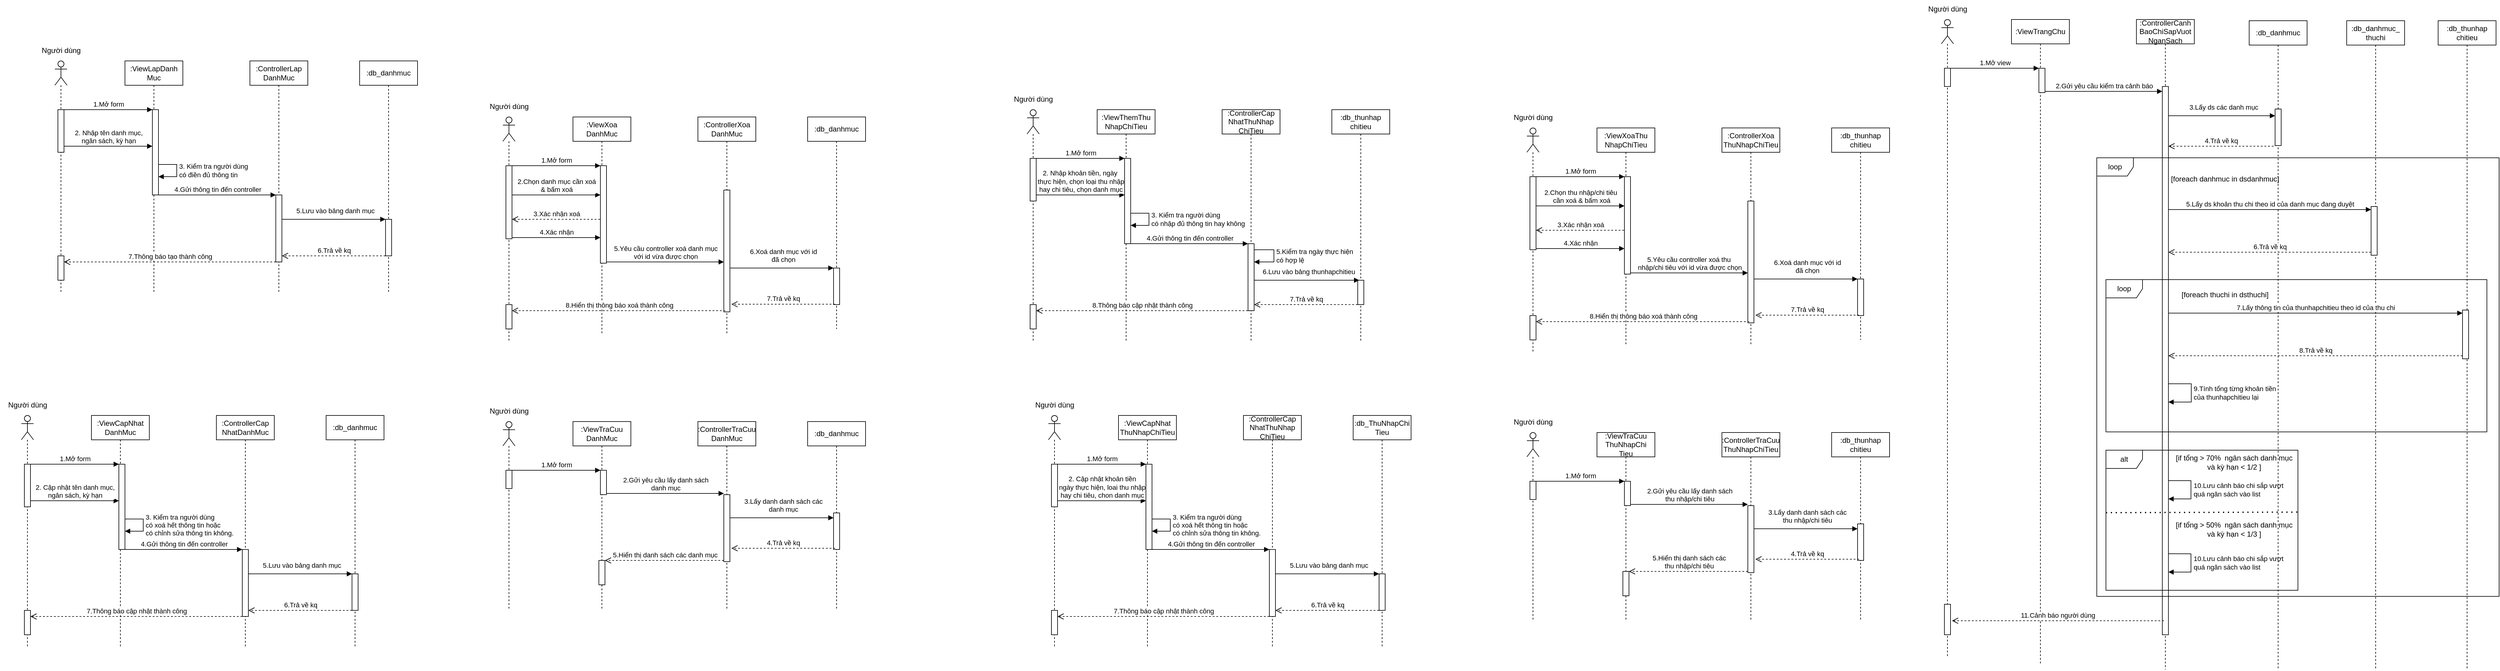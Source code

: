 <mxfile version="26.0.16">
  <diagram name="Page-1" id="Nqb4-_hJpwS22VLIAk9H">
    <mxGraphModel dx="2200" dy="1203" grid="1" gridSize="10" guides="1" tooltips="1" connect="1" arrows="1" fold="1" page="1" pageScale="1" pageWidth="850" pageHeight="1100" math="0" shadow="0">
      <root>
        <mxCell id="0" />
        <mxCell id="1" parent="0" />
        <mxCell id="1UYPP20aJdMT9HMQDUuw-1" value="" style="shape=umlLifeline;perimeter=lifelinePerimeter;whiteSpace=wrap;html=1;container=1;dropTarget=0;collapsible=0;recursiveResize=0;outlineConnect=0;portConstraint=eastwest;newEdgeStyle={&quot;curved&quot;:0,&quot;rounded&quot;:0};participant=umlActor;" parent="1" vertex="1">
          <mxGeometry x="210" y="100" width="20" height="380" as="geometry" />
        </mxCell>
        <mxCell id="1UYPP20aJdMT9HMQDUuw-8" value="" style="html=1;points=[[0,0,0,0,5],[0,1,0,0,-5],[1,0,0,0,5],[1,1,0,0,-5]];perimeter=orthogonalPerimeter;outlineConnect=0;targetShapes=umlLifeline;portConstraint=eastwest;newEdgeStyle={&quot;curved&quot;:0,&quot;rounded&quot;:0};" parent="1UYPP20aJdMT9HMQDUuw-1" vertex="1">
          <mxGeometry x="5" y="80" width="10" height="70" as="geometry" />
        </mxCell>
        <mxCell id="1UYPP20aJdMT9HMQDUuw-19" value="" style="html=1;points=[[0,0,0,0,5],[0,1,0,0,-5],[1,0,0,0,5],[1,1,0,0,-5]];perimeter=orthogonalPerimeter;outlineConnect=0;targetShapes=umlLifeline;portConstraint=eastwest;newEdgeStyle={&quot;curved&quot;:0,&quot;rounded&quot;:0};" parent="1UYPP20aJdMT9HMQDUuw-1" vertex="1">
          <mxGeometry x="5" y="320" width="10" height="40" as="geometry" />
        </mxCell>
        <mxCell id="1UYPP20aJdMT9HMQDUuw-2" value=":ViewLapDanh&lt;br&gt;Muc" style="shape=umlLifeline;perimeter=lifelinePerimeter;whiteSpace=wrap;html=1;container=1;dropTarget=0;collapsible=0;recursiveResize=0;outlineConnect=0;portConstraint=eastwest;newEdgeStyle={&quot;curved&quot;:0,&quot;rounded&quot;:0};" parent="1" vertex="1">
          <mxGeometry x="325" y="100" width="95" height="380" as="geometry" />
        </mxCell>
        <mxCell id="1UYPP20aJdMT9HMQDUuw-5" value="" style="html=1;points=[[0,0,0,0,5],[0,1,0,0,-5],[1,0,0,0,5],[1,1,0,0,-5]];perimeter=orthogonalPerimeter;outlineConnect=0;targetShapes=umlLifeline;portConstraint=eastwest;newEdgeStyle={&quot;curved&quot;:0,&quot;rounded&quot;:0};" parent="1UYPP20aJdMT9HMQDUuw-2" vertex="1">
          <mxGeometry x="45" y="80" width="10" height="140" as="geometry" />
        </mxCell>
        <mxCell id="1UYPP20aJdMT9HMQDUuw-3" value=":ControllerLap&lt;br&gt;DanhMuc" style="shape=umlLifeline;perimeter=lifelinePerimeter;whiteSpace=wrap;html=1;container=1;dropTarget=0;collapsible=0;recursiveResize=0;outlineConnect=0;portConstraint=eastwest;newEdgeStyle={&quot;curved&quot;:0,&quot;rounded&quot;:0};" parent="1" vertex="1">
          <mxGeometry x="530" y="100" width="95" height="380" as="geometry" />
        </mxCell>
        <mxCell id="1UYPP20aJdMT9HMQDUuw-15" value="" style="html=1;points=[[0,0,0,0,5],[0,1,0,0,-5],[1,0,0,0,5],[1,1,0,0,-5]];perimeter=orthogonalPerimeter;outlineConnect=0;targetShapes=umlLifeline;portConstraint=eastwest;newEdgeStyle={&quot;curved&quot;:0,&quot;rounded&quot;:0};" parent="1UYPP20aJdMT9HMQDUuw-3" vertex="1">
          <mxGeometry x="42.5" y="220" width="10" height="110" as="geometry" />
        </mxCell>
        <mxCell id="1UYPP20aJdMT9HMQDUuw-4" value=":db_danhmuc" style="shape=umlLifeline;perimeter=lifelinePerimeter;whiteSpace=wrap;html=1;container=1;dropTarget=0;collapsible=0;recursiveResize=0;outlineConnect=0;portConstraint=eastwest;newEdgeStyle={&quot;curved&quot;:0,&quot;rounded&quot;:0};" parent="1" vertex="1">
          <mxGeometry x="710" y="100" width="95" height="380" as="geometry" />
        </mxCell>
        <mxCell id="1UYPP20aJdMT9HMQDUuw-12" value="" style="html=1;points=[[0,0,0,0,5],[0,1,0,0,-5],[1,0,0,0,5],[1,1,0,0,-5]];perimeter=orthogonalPerimeter;outlineConnect=0;targetShapes=umlLifeline;portConstraint=eastwest;newEdgeStyle={&quot;curved&quot;:0,&quot;rounded&quot;:0};" parent="1UYPP20aJdMT9HMQDUuw-4" vertex="1">
          <mxGeometry x="42.5" y="260" width="10" height="60" as="geometry" />
        </mxCell>
        <mxCell id="1UYPP20aJdMT9HMQDUuw-9" value="1.Mở form" style="html=1;verticalAlign=bottom;endArrow=block;curved=0;rounded=0;" parent="1" edge="1">
          <mxGeometry relative="1" as="geometry">
            <mxPoint x="225" y="180" as="sourcePoint" />
            <mxPoint x="370" y="180" as="targetPoint" />
          </mxGeometry>
        </mxCell>
        <mxCell id="1UYPP20aJdMT9HMQDUuw-10" value="2. Nhập tên danh mục,&lt;div&gt;ngân sách, kỳ hạn&lt;/div&gt;" style="html=1;verticalAlign=bottom;endArrow=block;curved=0;rounded=0;" parent="1" edge="1">
          <mxGeometry relative="1" as="geometry">
            <mxPoint x="225" y="240" as="sourcePoint" />
            <mxPoint x="370" y="240" as="targetPoint" />
          </mxGeometry>
        </mxCell>
        <mxCell id="1UYPP20aJdMT9HMQDUuw-16" value="4.Gửi thông tin đến controller" style="html=1;verticalAlign=bottom;endArrow=block;curved=0;rounded=0;entryX=0;entryY=0;entryDx=0;entryDy=5;" parent="1" edge="1">
          <mxGeometry relative="1" as="geometry">
            <mxPoint x="380" y="320.0" as="sourcePoint" />
            <mxPoint x="572.5" y="320.0" as="targetPoint" />
          </mxGeometry>
        </mxCell>
        <mxCell id="1UYPP20aJdMT9HMQDUuw-13" value="5.Lưu vào bảng danh mục" style="html=1;verticalAlign=bottom;endArrow=block;curved=0;rounded=0;entryX=0;entryY=0;entryDx=0;entryDy=5;" parent="1" edge="1">
          <mxGeometry x="0.029" y="5" relative="1" as="geometry">
            <mxPoint x="582.5" y="360" as="sourcePoint" />
            <mxPoint x="752.5" y="360" as="targetPoint" />
            <mxPoint as="offset" />
          </mxGeometry>
        </mxCell>
        <mxCell id="1UYPP20aJdMT9HMQDUuw-14" value="6.Trả về kq" style="html=1;verticalAlign=bottom;endArrow=open;dashed=1;endSize=8;curved=0;rounded=0;exitX=0;exitY=1;exitDx=0;exitDy=-5;" parent="1" edge="1">
          <mxGeometry x="0.002" relative="1" as="geometry">
            <mxPoint x="582.5" y="420" as="targetPoint" />
            <mxPoint x="752.5" y="420" as="sourcePoint" />
            <mxPoint as="offset" />
          </mxGeometry>
        </mxCell>
        <mxCell id="1UYPP20aJdMT9HMQDUuw-17" value="7.Thông báo tạo thành công" style="html=1;verticalAlign=bottom;endArrow=open;dashed=1;endSize=8;curved=0;rounded=0;exitX=0;exitY=1;exitDx=0;exitDy=-5;" parent="1" edge="1">
          <mxGeometry relative="1" as="geometry">
            <mxPoint x="225" y="430.0" as="targetPoint" />
            <mxPoint x="572.5" y="430.0" as="sourcePoint" />
          </mxGeometry>
        </mxCell>
        <mxCell id="1UYPP20aJdMT9HMQDUuw-20" value="Người dùng" style="text;html=1;align=center;verticalAlign=middle;resizable=0;points=[];autosize=1;strokeColor=none;fillColor=none;" parent="1" vertex="1">
          <mxGeometry x="175" y="68" width="90" height="30" as="geometry" />
        </mxCell>
        <mxCell id="yItDYF09Xic0s_mpBKQD-3" value="3. Kiểm tra người dùng&lt;br&gt;có điền đủ thông tin" style="html=1;align=left;spacingLeft=2;endArrow=block;rounded=0;edgeStyle=orthogonalEdgeStyle;curved=0;rounded=0;" parent="1" edge="1">
          <mxGeometry relative="1" as="geometry">
            <mxPoint x="380" y="270" as="sourcePoint" />
            <Array as="points">
              <mxPoint x="410" y="270" />
              <mxPoint x="410" y="290" />
            </Array>
            <mxPoint x="380" y="290" as="targetPoint" />
            <mxPoint as="offset" />
          </mxGeometry>
        </mxCell>
        <mxCell id="yItDYF09Xic0s_mpBKQD-5" value="" style="shape=umlLifeline;perimeter=lifelinePerimeter;whiteSpace=wrap;html=1;container=1;dropTarget=0;collapsible=0;recursiveResize=0;outlineConnect=0;portConstraint=eastwest;newEdgeStyle={&quot;curved&quot;:0,&quot;rounded&quot;:0};participant=umlActor;" parent="1" vertex="1">
          <mxGeometry x="155" y="682" width="20" height="380" as="geometry" />
        </mxCell>
        <mxCell id="yItDYF09Xic0s_mpBKQD-6" value="" style="html=1;points=[[0,0,0,0,5],[0,1,0,0,-5],[1,0,0,0,5],[1,1,0,0,-5]];perimeter=orthogonalPerimeter;outlineConnect=0;targetShapes=umlLifeline;portConstraint=eastwest;newEdgeStyle={&quot;curved&quot;:0,&quot;rounded&quot;:0};" parent="yItDYF09Xic0s_mpBKQD-5" vertex="1">
          <mxGeometry x="5" y="80" width="10" height="70" as="geometry" />
        </mxCell>
        <mxCell id="yItDYF09Xic0s_mpBKQD-7" value="" style="html=1;points=[[0,0,0,0,5],[0,1,0,0,-5],[1,0,0,0,5],[1,1,0,0,-5]];perimeter=orthogonalPerimeter;outlineConnect=0;targetShapes=umlLifeline;portConstraint=eastwest;newEdgeStyle={&quot;curved&quot;:0,&quot;rounded&quot;:0};" parent="yItDYF09Xic0s_mpBKQD-5" vertex="1">
          <mxGeometry x="5" y="320" width="10" height="40" as="geometry" />
        </mxCell>
        <mxCell id="yItDYF09Xic0s_mpBKQD-8" value=":ViewCapNhat&lt;br&gt;DanhMuc" style="shape=umlLifeline;perimeter=lifelinePerimeter;whiteSpace=wrap;html=1;container=1;dropTarget=0;collapsible=0;recursiveResize=0;outlineConnect=0;portConstraint=eastwest;newEdgeStyle={&quot;curved&quot;:0,&quot;rounded&quot;:0};" parent="1" vertex="1">
          <mxGeometry x="270" y="682" width="95" height="380" as="geometry" />
        </mxCell>
        <mxCell id="yItDYF09Xic0s_mpBKQD-9" value="" style="html=1;points=[[0,0,0,0,5],[0,1,0,0,-5],[1,0,0,0,5],[1,1,0,0,-5]];perimeter=orthogonalPerimeter;outlineConnect=0;targetShapes=umlLifeline;portConstraint=eastwest;newEdgeStyle={&quot;curved&quot;:0,&quot;rounded&quot;:0};" parent="yItDYF09Xic0s_mpBKQD-8" vertex="1">
          <mxGeometry x="45" y="80" width="10" height="140" as="geometry" />
        </mxCell>
        <mxCell id="yItDYF09Xic0s_mpBKQD-10" value=":ControllerCap&lt;br&gt;NhatDanhMuc" style="shape=umlLifeline;perimeter=lifelinePerimeter;whiteSpace=wrap;html=1;container=1;dropTarget=0;collapsible=0;recursiveResize=0;outlineConnect=0;portConstraint=eastwest;newEdgeStyle={&quot;curved&quot;:0,&quot;rounded&quot;:0};" parent="1" vertex="1">
          <mxGeometry x="475" y="682" width="95" height="380" as="geometry" />
        </mxCell>
        <mxCell id="yItDYF09Xic0s_mpBKQD-11" value="" style="html=1;points=[[0,0,0,0,5],[0,1,0,0,-5],[1,0,0,0,5],[1,1,0,0,-5]];perimeter=orthogonalPerimeter;outlineConnect=0;targetShapes=umlLifeline;portConstraint=eastwest;newEdgeStyle={&quot;curved&quot;:0,&quot;rounded&quot;:0};" parent="yItDYF09Xic0s_mpBKQD-10" vertex="1">
          <mxGeometry x="42.5" y="220" width="10" height="110" as="geometry" />
        </mxCell>
        <mxCell id="yItDYF09Xic0s_mpBKQD-12" value=":db_danhmuc" style="shape=umlLifeline;perimeter=lifelinePerimeter;whiteSpace=wrap;html=1;container=1;dropTarget=0;collapsible=0;recursiveResize=0;outlineConnect=0;portConstraint=eastwest;newEdgeStyle={&quot;curved&quot;:0,&quot;rounded&quot;:0};" parent="1" vertex="1">
          <mxGeometry x="655" y="682" width="95" height="380" as="geometry" />
        </mxCell>
        <mxCell id="yItDYF09Xic0s_mpBKQD-13" value="" style="html=1;points=[[0,0,0,0,5],[0,1,0,0,-5],[1,0,0,0,5],[1,1,0,0,-5]];perimeter=orthogonalPerimeter;outlineConnect=0;targetShapes=umlLifeline;portConstraint=eastwest;newEdgeStyle={&quot;curved&quot;:0,&quot;rounded&quot;:0};" parent="yItDYF09Xic0s_mpBKQD-12" vertex="1">
          <mxGeometry x="42.5" y="260" width="10" height="60" as="geometry" />
        </mxCell>
        <mxCell id="yItDYF09Xic0s_mpBKQD-14" value="1.Mở form" style="html=1;verticalAlign=bottom;endArrow=block;curved=0;rounded=0;" parent="1" edge="1">
          <mxGeometry relative="1" as="geometry">
            <mxPoint x="170" y="762" as="sourcePoint" />
            <mxPoint x="315" y="762" as="targetPoint" />
          </mxGeometry>
        </mxCell>
        <mxCell id="yItDYF09Xic0s_mpBKQD-15" value="2. Cập nhật tên danh mục,&lt;div&gt;ngân sách, kỳ hạn&lt;/div&gt;" style="html=1;verticalAlign=bottom;endArrow=block;curved=0;rounded=0;" parent="1" edge="1">
          <mxGeometry relative="1" as="geometry">
            <mxPoint x="170" y="822" as="sourcePoint" />
            <mxPoint x="315" y="822" as="targetPoint" />
          </mxGeometry>
        </mxCell>
        <mxCell id="yItDYF09Xic0s_mpBKQD-16" value="4.Gửi thông tin đến controller" style="html=1;verticalAlign=bottom;endArrow=block;curved=0;rounded=0;entryX=0;entryY=0;entryDx=0;entryDy=5;" parent="1" edge="1">
          <mxGeometry relative="1" as="geometry">
            <mxPoint x="325" y="902.0" as="sourcePoint" />
            <mxPoint x="517.5" y="902.0" as="targetPoint" />
          </mxGeometry>
        </mxCell>
        <mxCell id="yItDYF09Xic0s_mpBKQD-17" value="5.Lưu vào bảng danh mục" style="html=1;verticalAlign=bottom;endArrow=block;curved=0;rounded=0;entryX=0;entryY=0;entryDx=0;entryDy=5;" parent="1" edge="1">
          <mxGeometry x="0.029" y="5" relative="1" as="geometry">
            <mxPoint x="527.5" y="942" as="sourcePoint" />
            <mxPoint x="697.5" y="942" as="targetPoint" />
            <mxPoint as="offset" />
          </mxGeometry>
        </mxCell>
        <mxCell id="yItDYF09Xic0s_mpBKQD-18" value="6.Trả về kq" style="html=1;verticalAlign=bottom;endArrow=open;dashed=1;endSize=8;curved=0;rounded=0;exitX=0;exitY=1;exitDx=0;exitDy=-5;" parent="1" edge="1">
          <mxGeometry x="0.002" relative="1" as="geometry">
            <mxPoint x="527.5" y="1002" as="targetPoint" />
            <mxPoint x="697.5" y="1002" as="sourcePoint" />
            <mxPoint as="offset" />
          </mxGeometry>
        </mxCell>
        <mxCell id="yItDYF09Xic0s_mpBKQD-19" value="7.Thông báo cập nhật thành công" style="html=1;verticalAlign=bottom;endArrow=open;dashed=1;endSize=8;curved=0;rounded=0;exitX=0;exitY=1;exitDx=0;exitDy=-5;" parent="1" edge="1">
          <mxGeometry relative="1" as="geometry">
            <mxPoint x="170" y="1012.0" as="targetPoint" />
            <mxPoint x="517.5" y="1012.0" as="sourcePoint" />
          </mxGeometry>
        </mxCell>
        <mxCell id="yItDYF09Xic0s_mpBKQD-20" value="Người dùng" style="text;html=1;align=center;verticalAlign=middle;resizable=0;points=[];autosize=1;strokeColor=none;fillColor=none;" parent="1" vertex="1">
          <mxGeometry x="120" y="650" width="90" height="30" as="geometry" />
        </mxCell>
        <mxCell id="yItDYF09Xic0s_mpBKQD-21" value="3. Kiểm tra người dùng&lt;br&gt;có xoá hết thông tin hoặc&lt;br&gt;có chỉnh sửa thông tin không." style="html=1;align=left;spacingLeft=2;endArrow=block;rounded=0;edgeStyle=orthogonalEdgeStyle;curved=0;rounded=0;" parent="1" edge="1">
          <mxGeometry relative="1" as="geometry">
            <mxPoint x="325" y="852" as="sourcePoint" />
            <Array as="points">
              <mxPoint x="355" y="852" />
              <mxPoint x="355" y="872" />
            </Array>
            <mxPoint x="325" y="872" as="targetPoint" />
            <mxPoint as="offset" />
          </mxGeometry>
        </mxCell>
        <mxCell id="yItDYF09Xic0s_mpBKQD-22" value="" style="shape=umlLifeline;perimeter=lifelinePerimeter;whiteSpace=wrap;html=1;container=1;dropTarget=0;collapsible=0;recursiveResize=0;outlineConnect=0;portConstraint=eastwest;newEdgeStyle={&quot;curved&quot;:0,&quot;rounded&quot;:0};participant=umlActor;" parent="1" vertex="1">
          <mxGeometry x="945" y="692" width="20" height="308" as="geometry" />
        </mxCell>
        <mxCell id="yItDYF09Xic0s_mpBKQD-23" value="" style="html=1;points=[[0,0,0,0,5],[0,1,0,0,-5],[1,0,0,0,5],[1,1,0,0,-5]];perimeter=orthogonalPerimeter;outlineConnect=0;targetShapes=umlLifeline;portConstraint=eastwest;newEdgeStyle={&quot;curved&quot;:0,&quot;rounded&quot;:0};" parent="yItDYF09Xic0s_mpBKQD-22" vertex="1">
          <mxGeometry x="5" y="80" width="10" height="30" as="geometry" />
        </mxCell>
        <mxCell id="yItDYF09Xic0s_mpBKQD-25" value=":ViewTraCuu&lt;br&gt;DanhMuc" style="shape=umlLifeline;perimeter=lifelinePerimeter;whiteSpace=wrap;html=1;container=1;dropTarget=0;collapsible=0;recursiveResize=0;outlineConnect=0;portConstraint=eastwest;newEdgeStyle={&quot;curved&quot;:0,&quot;rounded&quot;:0};" parent="1" vertex="1">
          <mxGeometry x="1060" y="692" width="95" height="308" as="geometry" />
        </mxCell>
        <mxCell id="yItDYF09Xic0s_mpBKQD-26" value="" style="html=1;points=[[0,0,0,0,5],[0,1,0,0,-5],[1,0,0,0,5],[1,1,0,0,-5]];perimeter=orthogonalPerimeter;outlineConnect=0;targetShapes=umlLifeline;portConstraint=eastwest;newEdgeStyle={&quot;curved&quot;:0,&quot;rounded&quot;:0};" parent="yItDYF09Xic0s_mpBKQD-25" vertex="1">
          <mxGeometry x="45" y="80" width="10" height="40" as="geometry" />
        </mxCell>
        <mxCell id="yItDYF09Xic0s_mpBKQD-24" value="" style="html=1;points=[[0,0,0,0,5],[0,1,0,0,-5],[1,0,0,0,5],[1,1,0,0,-5]];perimeter=orthogonalPerimeter;outlineConnect=0;targetShapes=umlLifeline;portConstraint=eastwest;newEdgeStyle={&quot;curved&quot;:0,&quot;rounded&quot;:0};" parent="yItDYF09Xic0s_mpBKQD-25" vertex="1">
          <mxGeometry x="42.5" y="228" width="10" height="40" as="geometry" />
        </mxCell>
        <mxCell id="yItDYF09Xic0s_mpBKQD-27" value=":ControllerTraCuu&lt;br&gt;DanhMuc" style="shape=umlLifeline;perimeter=lifelinePerimeter;whiteSpace=wrap;html=1;container=1;dropTarget=0;collapsible=0;recursiveResize=0;outlineConnect=0;portConstraint=eastwest;newEdgeStyle={&quot;curved&quot;:0,&quot;rounded&quot;:0};" parent="1" vertex="1">
          <mxGeometry x="1265" y="692" width="95" height="308" as="geometry" />
        </mxCell>
        <mxCell id="yItDYF09Xic0s_mpBKQD-28" value="" style="html=1;points=[[0,0,0,0,5],[0,1,0,0,-5],[1,0,0,0,5],[1,1,0,0,-5]];perimeter=orthogonalPerimeter;outlineConnect=0;targetShapes=umlLifeline;portConstraint=eastwest;newEdgeStyle={&quot;curved&quot;:0,&quot;rounded&quot;:0};" parent="yItDYF09Xic0s_mpBKQD-27" vertex="1">
          <mxGeometry x="42.5" y="120" width="10" height="110" as="geometry" />
        </mxCell>
        <mxCell id="yItDYF09Xic0s_mpBKQD-29" value=":db_danhmuc" style="shape=umlLifeline;perimeter=lifelinePerimeter;whiteSpace=wrap;html=1;container=1;dropTarget=0;collapsible=0;recursiveResize=0;outlineConnect=0;portConstraint=eastwest;newEdgeStyle={&quot;curved&quot;:0,&quot;rounded&quot;:0};" parent="1" vertex="1">
          <mxGeometry x="1445" y="692" width="95" height="308" as="geometry" />
        </mxCell>
        <mxCell id="yItDYF09Xic0s_mpBKQD-30" value="" style="html=1;points=[[0,0,0,0,5],[0,1,0,0,-5],[1,0,0,0,5],[1,1,0,0,-5]];perimeter=orthogonalPerimeter;outlineConnect=0;targetShapes=umlLifeline;portConstraint=eastwest;newEdgeStyle={&quot;curved&quot;:0,&quot;rounded&quot;:0};" parent="yItDYF09Xic0s_mpBKQD-29" vertex="1">
          <mxGeometry x="42.5" y="150" width="10" height="60" as="geometry" />
        </mxCell>
        <mxCell id="yItDYF09Xic0s_mpBKQD-31" value="1.Mở form" style="html=1;verticalAlign=bottom;endArrow=block;curved=0;rounded=0;" parent="1" edge="1">
          <mxGeometry relative="1" as="geometry">
            <mxPoint x="960" y="772" as="sourcePoint" />
            <mxPoint x="1105" y="772" as="targetPoint" />
          </mxGeometry>
        </mxCell>
        <mxCell id="yItDYF09Xic0s_mpBKQD-33" value="2.Gửi yêu cầu lấy danh sách&lt;br&gt;danh mục" style="html=1;verticalAlign=bottom;endArrow=block;curved=0;rounded=0;entryX=0;entryY=0;entryDx=0;entryDy=5;" parent="1" edge="1">
          <mxGeometry relative="1" as="geometry">
            <mxPoint x="1115" y="810.0" as="sourcePoint" />
            <mxPoint x="1307.5" y="810.0" as="targetPoint" />
          </mxGeometry>
        </mxCell>
        <mxCell id="yItDYF09Xic0s_mpBKQD-34" value="3.Lấy danh danh sách các&lt;br&gt;danh mục" style="html=1;verticalAlign=bottom;endArrow=block;curved=0;rounded=0;entryX=0;entryY=0;entryDx=0;entryDy=5;" parent="1" edge="1">
          <mxGeometry x="0.029" y="5" relative="1" as="geometry">
            <mxPoint x="1317.5" y="850" as="sourcePoint" />
            <mxPoint x="1487.5" y="850" as="targetPoint" />
            <mxPoint as="offset" />
          </mxGeometry>
        </mxCell>
        <mxCell id="yItDYF09Xic0s_mpBKQD-35" value="4.Trả về kq" style="html=1;verticalAlign=bottom;endArrow=open;dashed=1;endSize=8;curved=0;rounded=0;exitX=0;exitY=1;exitDx=0;exitDy=-5;" parent="1" edge="1">
          <mxGeometry x="0.002" relative="1" as="geometry">
            <mxPoint x="1320" y="900" as="targetPoint" />
            <mxPoint x="1490" y="900" as="sourcePoint" />
            <mxPoint as="offset" />
          </mxGeometry>
        </mxCell>
        <mxCell id="yItDYF09Xic0s_mpBKQD-36" value="5.Hiển thị danh sách các danh mục" style="html=1;verticalAlign=bottom;endArrow=open;dashed=1;endSize=8;curved=0;rounded=0;exitX=0;exitY=1;exitDx=0;exitDy=-5;" parent="1" target="yItDYF09Xic0s_mpBKQD-24" edge="1">
          <mxGeometry x="-0.003" relative="1" as="geometry">
            <mxPoint x="960" y="920.0" as="targetPoint" />
            <mxPoint x="1307.5" y="920.0" as="sourcePoint" />
            <mxPoint as="offset" />
          </mxGeometry>
        </mxCell>
        <mxCell id="yItDYF09Xic0s_mpBKQD-37" value="Người dùng" style="text;html=1;align=center;verticalAlign=middle;resizable=0;points=[];autosize=1;strokeColor=none;fillColor=none;" parent="1" vertex="1">
          <mxGeometry x="910" y="660" width="90" height="30" as="geometry" />
        </mxCell>
        <mxCell id="yItDYF09Xic0s_mpBKQD-39" value="" style="shape=umlLifeline;perimeter=lifelinePerimeter;whiteSpace=wrap;html=1;container=1;dropTarget=0;collapsible=0;recursiveResize=0;outlineConnect=0;portConstraint=eastwest;newEdgeStyle={&quot;curved&quot;:0,&quot;rounded&quot;:0};participant=umlActor;" parent="1" vertex="1">
          <mxGeometry x="945" y="192" width="20" height="368" as="geometry" />
        </mxCell>
        <mxCell id="yItDYF09Xic0s_mpBKQD-40" value="" style="html=1;points=[[0,0,0,0,5],[0,1,0,0,-5],[1,0,0,0,5],[1,1,0,0,-5]];perimeter=orthogonalPerimeter;outlineConnect=0;targetShapes=umlLifeline;portConstraint=eastwest;newEdgeStyle={&quot;curved&quot;:0,&quot;rounded&quot;:0};" parent="yItDYF09Xic0s_mpBKQD-39" vertex="1">
          <mxGeometry x="5" y="80" width="10" height="120" as="geometry" />
        </mxCell>
        <mxCell id="yItDYF09Xic0s_mpBKQD-62" value="" style="html=1;points=[[0,0,0,0,5],[0,1,0,0,-5],[1,0,0,0,5],[1,1,0,0,-5]];perimeter=orthogonalPerimeter;outlineConnect=0;targetShapes=umlLifeline;portConstraint=eastwest;newEdgeStyle={&quot;curved&quot;:0,&quot;rounded&quot;:0};" parent="yItDYF09Xic0s_mpBKQD-39" vertex="1">
          <mxGeometry x="5" y="308" width="10" height="40" as="geometry" />
        </mxCell>
        <mxCell id="yItDYF09Xic0s_mpBKQD-41" value=":ViewXoa&lt;br&gt;DanhMuc" style="shape=umlLifeline;perimeter=lifelinePerimeter;whiteSpace=wrap;html=1;container=1;dropTarget=0;collapsible=0;recursiveResize=0;outlineConnect=0;portConstraint=eastwest;newEdgeStyle={&quot;curved&quot;:0,&quot;rounded&quot;:0};" parent="1" vertex="1">
          <mxGeometry x="1060" y="192" width="95" height="358" as="geometry" />
        </mxCell>
        <mxCell id="yItDYF09Xic0s_mpBKQD-42" value="" style="html=1;points=[[0,0,0,0,5],[0,1,0,0,-5],[1,0,0,0,5],[1,1,0,0,-5]];perimeter=orthogonalPerimeter;outlineConnect=0;targetShapes=umlLifeline;portConstraint=eastwest;newEdgeStyle={&quot;curved&quot;:0,&quot;rounded&quot;:0};" parent="yItDYF09Xic0s_mpBKQD-41" vertex="1">
          <mxGeometry x="45" y="80" width="10" height="160" as="geometry" />
        </mxCell>
        <mxCell id="yItDYF09Xic0s_mpBKQD-44" value=":ControllerXoa&lt;br&gt;DanhMuc" style="shape=umlLifeline;perimeter=lifelinePerimeter;whiteSpace=wrap;html=1;container=1;dropTarget=0;collapsible=0;recursiveResize=0;outlineConnect=0;portConstraint=eastwest;newEdgeStyle={&quot;curved&quot;:0,&quot;rounded&quot;:0};" parent="1" vertex="1">
          <mxGeometry x="1265" y="192" width="95" height="358" as="geometry" />
        </mxCell>
        <mxCell id="yItDYF09Xic0s_mpBKQD-45" value="" style="html=1;points=[[0,0,0,0,5],[0,1,0,0,-5],[1,0,0,0,5],[1,1,0,0,-5]];perimeter=orthogonalPerimeter;outlineConnect=0;targetShapes=umlLifeline;portConstraint=eastwest;newEdgeStyle={&quot;curved&quot;:0,&quot;rounded&quot;:0};" parent="yItDYF09Xic0s_mpBKQD-44" vertex="1">
          <mxGeometry x="42.5" y="120" width="10" height="200" as="geometry" />
        </mxCell>
        <mxCell id="yItDYF09Xic0s_mpBKQD-46" value=":db_danhmuc" style="shape=umlLifeline;perimeter=lifelinePerimeter;whiteSpace=wrap;html=1;container=1;dropTarget=0;collapsible=0;recursiveResize=0;outlineConnect=0;portConstraint=eastwest;newEdgeStyle={&quot;curved&quot;:0,&quot;rounded&quot;:0};" parent="1" vertex="1">
          <mxGeometry x="1445" y="192" width="95" height="348" as="geometry" />
        </mxCell>
        <mxCell id="yItDYF09Xic0s_mpBKQD-47" value="" style="html=1;points=[[0,0,0,0,5],[0,1,0,0,-5],[1,0,0,0,5],[1,1,0,0,-5]];perimeter=orthogonalPerimeter;outlineConnect=0;targetShapes=umlLifeline;portConstraint=eastwest;newEdgeStyle={&quot;curved&quot;:0,&quot;rounded&quot;:0};" parent="yItDYF09Xic0s_mpBKQD-46" vertex="1">
          <mxGeometry x="42.5" y="248" width="10" height="60" as="geometry" />
        </mxCell>
        <mxCell id="yItDYF09Xic0s_mpBKQD-48" value="1.Mở form" style="html=1;verticalAlign=bottom;endArrow=block;curved=0;rounded=0;" parent="1" edge="1">
          <mxGeometry relative="1" as="geometry">
            <mxPoint x="960" y="272" as="sourcePoint" />
            <mxPoint x="1105" y="272" as="targetPoint" />
          </mxGeometry>
        </mxCell>
        <mxCell id="yItDYF09Xic0s_mpBKQD-49" value="5.Yêu cầu controller xoá danh mục&lt;br&gt;với id vừa được chọn" style="html=1;verticalAlign=bottom;endArrow=block;curved=0;rounded=0;entryX=0;entryY=0;entryDx=0;entryDy=5;" parent="1" edge="1">
          <mxGeometry x="0.002" relative="1" as="geometry">
            <mxPoint x="1115" y="430.0" as="sourcePoint" />
            <mxPoint x="1307.5" y="430.0" as="targetPoint" />
            <mxPoint as="offset" />
          </mxGeometry>
        </mxCell>
        <mxCell id="yItDYF09Xic0s_mpBKQD-50" value="6.Xoá danh mục với id&lt;br&gt;đã chọn" style="html=1;verticalAlign=bottom;endArrow=block;curved=0;rounded=0;entryX=0;entryY=0;entryDx=0;entryDy=5;" parent="1" edge="1">
          <mxGeometry x="0.029" y="5" relative="1" as="geometry">
            <mxPoint x="1317.5" y="440" as="sourcePoint" />
            <mxPoint x="1487.5" y="440" as="targetPoint" />
            <mxPoint as="offset" />
          </mxGeometry>
        </mxCell>
        <mxCell id="yItDYF09Xic0s_mpBKQD-51" value="7.Trả về kq" style="html=1;verticalAlign=bottom;endArrow=open;dashed=1;endSize=8;curved=0;rounded=0;exitX=0;exitY=1;exitDx=0;exitDy=-5;" parent="1" edge="1">
          <mxGeometry x="0.005" relative="1" as="geometry">
            <mxPoint x="1320" y="499.39" as="targetPoint" />
            <mxPoint x="1490" y="499.39" as="sourcePoint" />
            <mxPoint as="offset" />
          </mxGeometry>
        </mxCell>
        <mxCell id="yItDYF09Xic0s_mpBKQD-52" value="8.Hiển thị thông báo xoá thành công" style="html=1;verticalAlign=bottom;endArrow=open;dashed=1;endSize=8;curved=0;rounded=0;" parent="1" target="yItDYF09Xic0s_mpBKQD-62" edge="1">
          <mxGeometry x="-0.003" relative="1" as="geometry">
            <mxPoint x="980" y="510" as="targetPoint" />
            <mxPoint x="1310" y="510" as="sourcePoint" />
            <mxPoint as="offset" />
          </mxGeometry>
        </mxCell>
        <mxCell id="yItDYF09Xic0s_mpBKQD-53" value="Người dùng" style="text;html=1;align=center;verticalAlign=middle;resizable=0;points=[];autosize=1;strokeColor=none;fillColor=none;" parent="1" vertex="1">
          <mxGeometry x="910" y="160" width="90" height="30" as="geometry" />
        </mxCell>
        <mxCell id="yItDYF09Xic0s_mpBKQD-55" value="2.Chọn danh mục cần xoá&lt;br&gt;&amp;amp; bấm xoá" style="html=1;verticalAlign=bottom;endArrow=block;curved=0;rounded=0;" parent="1" edge="1">
          <mxGeometry relative="1" as="geometry">
            <mxPoint x="960" y="320" as="sourcePoint" />
            <mxPoint x="1105" y="320" as="targetPoint" />
          </mxGeometry>
        </mxCell>
        <mxCell id="yItDYF09Xic0s_mpBKQD-56" value="3.Xác nhận xoá" style="html=1;verticalAlign=bottom;endArrow=open;dashed=1;endSize=8;curved=0;rounded=0;exitX=0;exitY=1;exitDx=0;exitDy=-5;" parent="1" target="yItDYF09Xic0s_mpBKQD-40" edge="1">
          <mxGeometry x="-0.003" relative="1" as="geometry">
            <mxPoint x="970" y="360" as="targetPoint" />
            <mxPoint x="1104.5" y="360.0" as="sourcePoint" />
            <mxPoint as="offset" />
          </mxGeometry>
        </mxCell>
        <mxCell id="yItDYF09Xic0s_mpBKQD-57" value="4.Xác nhận" style="html=1;verticalAlign=bottom;endArrow=block;curved=0;rounded=0;" parent="1" edge="1">
          <mxGeometry relative="1" as="geometry">
            <mxPoint x="960" y="390" as="sourcePoint" />
            <mxPoint x="1105" y="390" as="targetPoint" />
          </mxGeometry>
        </mxCell>
        <mxCell id="yItDYF09Xic0s_mpBKQD-63" value="" style="shape=umlLifeline;perimeter=lifelinePerimeter;whiteSpace=wrap;html=1;container=1;dropTarget=0;collapsible=0;recursiveResize=0;outlineConnect=0;portConstraint=eastwest;newEdgeStyle={&quot;curved&quot;:0,&quot;rounded&quot;:0};participant=umlActor;" parent="1" vertex="1">
          <mxGeometry x="1805" y="180" width="20" height="380" as="geometry" />
        </mxCell>
        <mxCell id="yItDYF09Xic0s_mpBKQD-64" value="" style="html=1;points=[[0,0,0,0,5],[0,1,0,0,-5],[1,0,0,0,5],[1,1,0,0,-5]];perimeter=orthogonalPerimeter;outlineConnect=0;targetShapes=umlLifeline;portConstraint=eastwest;newEdgeStyle={&quot;curved&quot;:0,&quot;rounded&quot;:0};" parent="yItDYF09Xic0s_mpBKQD-63" vertex="1">
          <mxGeometry x="5" y="80" width="10" height="70" as="geometry" />
        </mxCell>
        <mxCell id="yItDYF09Xic0s_mpBKQD-65" value="" style="html=1;points=[[0,0,0,0,5],[0,1,0,0,-5],[1,0,0,0,5],[1,1,0,0,-5]];perimeter=orthogonalPerimeter;outlineConnect=0;targetShapes=umlLifeline;portConstraint=eastwest;newEdgeStyle={&quot;curved&quot;:0,&quot;rounded&quot;:0};" parent="yItDYF09Xic0s_mpBKQD-63" vertex="1">
          <mxGeometry x="5" y="320" width="10" height="40" as="geometry" />
        </mxCell>
        <mxCell id="yItDYF09Xic0s_mpBKQD-66" value=":ViewThemThu&lt;br&gt;NhapChiTieu" style="shape=umlLifeline;perimeter=lifelinePerimeter;whiteSpace=wrap;html=1;container=1;dropTarget=0;collapsible=0;recursiveResize=0;outlineConnect=0;portConstraint=eastwest;newEdgeStyle={&quot;curved&quot;:0,&quot;rounded&quot;:0};" parent="1" vertex="1">
          <mxGeometry x="1920" y="180" width="95" height="380" as="geometry" />
        </mxCell>
        <mxCell id="yItDYF09Xic0s_mpBKQD-67" value="" style="html=1;points=[[0,0,0,0,5],[0,1,0,0,-5],[1,0,0,0,5],[1,1,0,0,-5]];perimeter=orthogonalPerimeter;outlineConnect=0;targetShapes=umlLifeline;portConstraint=eastwest;newEdgeStyle={&quot;curved&quot;:0,&quot;rounded&quot;:0};" parent="yItDYF09Xic0s_mpBKQD-66" vertex="1">
          <mxGeometry x="45" y="80" width="10" height="140" as="geometry" />
        </mxCell>
        <mxCell id="yItDYF09Xic0s_mpBKQD-68" value=":ControllerCap&lt;br&gt;NhatThuNhap&lt;br&gt;ChiTieu" style="shape=umlLifeline;perimeter=lifelinePerimeter;whiteSpace=wrap;html=1;container=1;dropTarget=0;collapsible=0;recursiveResize=0;outlineConnect=0;portConstraint=eastwest;newEdgeStyle={&quot;curved&quot;:0,&quot;rounded&quot;:0};" parent="1" vertex="1">
          <mxGeometry x="2125" y="180" width="95" height="380" as="geometry" />
        </mxCell>
        <mxCell id="yItDYF09Xic0s_mpBKQD-69" value="" style="html=1;points=[[0,0,0,0,5],[0,1,0,0,-5],[1,0,0,0,5],[1,1,0,0,-5]];perimeter=orthogonalPerimeter;outlineConnect=0;targetShapes=umlLifeline;portConstraint=eastwest;newEdgeStyle={&quot;curved&quot;:0,&quot;rounded&quot;:0};" parent="yItDYF09Xic0s_mpBKQD-68" vertex="1">
          <mxGeometry x="42.5" y="220" width="10" height="110" as="geometry" />
        </mxCell>
        <mxCell id="yItDYF09Xic0s_mpBKQD-80" value="5.Kiểm tra ngày thực hiện&lt;br&gt;có hợp lệ" style="html=1;align=left;spacingLeft=2;endArrow=block;rounded=0;edgeStyle=orthogonalEdgeStyle;curved=0;rounded=0;" parent="yItDYF09Xic0s_mpBKQD-68" source="yItDYF09Xic0s_mpBKQD-69" target="yItDYF09Xic0s_mpBKQD-69" edge="1">
          <mxGeometry relative="1" as="geometry">
            <mxPoint x="55" y="230" as="sourcePoint" />
            <Array as="points">
              <mxPoint x="85" y="230" />
              <mxPoint x="85" y="250" />
            </Array>
            <mxPoint x="55" y="250" as="targetPoint" />
            <mxPoint as="offset" />
          </mxGeometry>
        </mxCell>
        <mxCell id="yItDYF09Xic0s_mpBKQD-70" value=":db_thunhap&lt;br&gt;chitieu" style="shape=umlLifeline;perimeter=lifelinePerimeter;whiteSpace=wrap;html=1;container=1;dropTarget=0;collapsible=0;recursiveResize=0;outlineConnect=0;portConstraint=eastwest;newEdgeStyle={&quot;curved&quot;:0,&quot;rounded&quot;:0};" parent="1" vertex="1">
          <mxGeometry x="2305" y="180" width="95" height="380" as="geometry" />
        </mxCell>
        <mxCell id="yItDYF09Xic0s_mpBKQD-71" value="" style="html=1;points=[[0,0,0,0,5],[0,1,0,0,-5],[1,0,0,0,5],[1,1,0,0,-5]];perimeter=orthogonalPerimeter;outlineConnect=0;targetShapes=umlLifeline;portConstraint=eastwest;newEdgeStyle={&quot;curved&quot;:0,&quot;rounded&quot;:0};" parent="yItDYF09Xic0s_mpBKQD-70" vertex="1">
          <mxGeometry x="42.5" y="280" width="10" height="40" as="geometry" />
        </mxCell>
        <mxCell id="yItDYF09Xic0s_mpBKQD-72" value="1.Mở form" style="html=1;verticalAlign=bottom;endArrow=block;curved=0;rounded=0;" parent="1" edge="1">
          <mxGeometry relative="1" as="geometry">
            <mxPoint x="1820" y="260" as="sourcePoint" />
            <mxPoint x="1965" y="260" as="targetPoint" />
          </mxGeometry>
        </mxCell>
        <mxCell id="yItDYF09Xic0s_mpBKQD-73" value="2. Nhập khoản tiền, ngày&amp;nbsp;&lt;br&gt;thực hiện, chọn loại thu nhập&lt;br&gt;hay chi tiêu, chọn danh mục" style="html=1;verticalAlign=bottom;endArrow=block;curved=0;rounded=0;" parent="1" edge="1">
          <mxGeometry relative="1" as="geometry">
            <mxPoint x="1820" y="320" as="sourcePoint" />
            <mxPoint x="1965" y="320" as="targetPoint" />
          </mxGeometry>
        </mxCell>
        <mxCell id="yItDYF09Xic0s_mpBKQD-74" value="4.Gửi thông tin đến controller" style="html=1;verticalAlign=bottom;endArrow=block;curved=0;rounded=0;entryX=0;entryY=0;entryDx=0;entryDy=5;" parent="1" edge="1">
          <mxGeometry relative="1" as="geometry">
            <mxPoint x="1975" y="400.0" as="sourcePoint" />
            <mxPoint x="2167.5" y="400.0" as="targetPoint" />
          </mxGeometry>
        </mxCell>
        <mxCell id="yItDYF09Xic0s_mpBKQD-75" value="6.Lưu vào bảng thunhapchitieu" style="html=1;verticalAlign=bottom;endArrow=block;curved=0;rounded=0;entryX=0;entryY=0;entryDx=0;entryDy=5;" parent="1" source="yItDYF09Xic0s_mpBKQD-69" edge="1">
          <mxGeometry x="0.029" y="5" relative="1" as="geometry">
            <mxPoint x="2180" y="460" as="sourcePoint" />
            <mxPoint x="2350" y="460" as="targetPoint" />
            <mxPoint as="offset" />
          </mxGeometry>
        </mxCell>
        <mxCell id="yItDYF09Xic0s_mpBKQD-76" value="7.Trả về kq" style="html=1;verticalAlign=bottom;endArrow=open;dashed=1;endSize=8;curved=0;rounded=0;exitX=0;exitY=1;exitDx=0;exitDy=-5;" parent="1" edge="1">
          <mxGeometry x="0.002" relative="1" as="geometry">
            <mxPoint x="2177.5" y="500" as="targetPoint" />
            <mxPoint x="2347.5" y="500" as="sourcePoint" />
            <mxPoint as="offset" />
          </mxGeometry>
        </mxCell>
        <mxCell id="yItDYF09Xic0s_mpBKQD-77" value="8.Thông báo cập nhật thành công" style="html=1;verticalAlign=bottom;endArrow=open;dashed=1;endSize=8;curved=0;rounded=0;exitX=0;exitY=1;exitDx=0;exitDy=-5;" parent="1" edge="1">
          <mxGeometry relative="1" as="geometry">
            <mxPoint x="1820" y="510.0" as="targetPoint" />
            <mxPoint x="2167.5" y="510.0" as="sourcePoint" />
          </mxGeometry>
        </mxCell>
        <mxCell id="yItDYF09Xic0s_mpBKQD-78" value="Người dùng" style="text;html=1;align=center;verticalAlign=middle;resizable=0;points=[];autosize=1;strokeColor=none;fillColor=none;" parent="1" vertex="1">
          <mxGeometry x="1770" y="148" width="90" height="30" as="geometry" />
        </mxCell>
        <mxCell id="yItDYF09Xic0s_mpBKQD-79" value="3. Kiểm tra người dùng&lt;br&gt;có nhập đủ thông tin hay không" style="html=1;align=left;spacingLeft=2;endArrow=block;rounded=0;edgeStyle=orthogonalEdgeStyle;curved=0;rounded=0;" parent="1" edge="1">
          <mxGeometry relative="1" as="geometry">
            <mxPoint x="1975" y="350" as="sourcePoint" />
            <Array as="points">
              <mxPoint x="2005" y="350" />
              <mxPoint x="2005" y="370" />
            </Array>
            <mxPoint x="1975" y="370" as="targetPoint" />
            <mxPoint as="offset" />
          </mxGeometry>
        </mxCell>
        <mxCell id="yItDYF09Xic0s_mpBKQD-81" value="" style="shape=umlLifeline;perimeter=lifelinePerimeter;whiteSpace=wrap;html=1;container=1;dropTarget=0;collapsible=0;recursiveResize=0;outlineConnect=0;portConstraint=eastwest;newEdgeStyle={&quot;curved&quot;:0,&quot;rounded&quot;:0};participant=umlActor;" parent="1" vertex="1">
          <mxGeometry x="1840" y="682" width="20" height="380" as="geometry" />
        </mxCell>
        <mxCell id="yItDYF09Xic0s_mpBKQD-82" value="" style="html=1;points=[[0,0,0,0,5],[0,1,0,0,-5],[1,0,0,0,5],[1,1,0,0,-5]];perimeter=orthogonalPerimeter;outlineConnect=0;targetShapes=umlLifeline;portConstraint=eastwest;newEdgeStyle={&quot;curved&quot;:0,&quot;rounded&quot;:0};" parent="yItDYF09Xic0s_mpBKQD-81" vertex="1">
          <mxGeometry x="5" y="80" width="10" height="70" as="geometry" />
        </mxCell>
        <mxCell id="yItDYF09Xic0s_mpBKQD-83" value="" style="html=1;points=[[0,0,0,0,5],[0,1,0,0,-5],[1,0,0,0,5],[1,1,0,0,-5]];perimeter=orthogonalPerimeter;outlineConnect=0;targetShapes=umlLifeline;portConstraint=eastwest;newEdgeStyle={&quot;curved&quot;:0,&quot;rounded&quot;:0};" parent="yItDYF09Xic0s_mpBKQD-81" vertex="1">
          <mxGeometry x="5" y="320" width="10" height="40" as="geometry" />
        </mxCell>
        <mxCell id="yItDYF09Xic0s_mpBKQD-84" value=":ViewCapNhat&lt;br&gt;ThuNhapChiTieu" style="shape=umlLifeline;perimeter=lifelinePerimeter;whiteSpace=wrap;html=1;container=1;dropTarget=0;collapsible=0;recursiveResize=0;outlineConnect=0;portConstraint=eastwest;newEdgeStyle={&quot;curved&quot;:0,&quot;rounded&quot;:0};" parent="1" vertex="1">
          <mxGeometry x="1955" y="682" width="95" height="380" as="geometry" />
        </mxCell>
        <mxCell id="yItDYF09Xic0s_mpBKQD-85" value="" style="html=1;points=[[0,0,0,0,5],[0,1,0,0,-5],[1,0,0,0,5],[1,1,0,0,-5]];perimeter=orthogonalPerimeter;outlineConnect=0;targetShapes=umlLifeline;portConstraint=eastwest;newEdgeStyle={&quot;curved&quot;:0,&quot;rounded&quot;:0};" parent="yItDYF09Xic0s_mpBKQD-84" vertex="1">
          <mxGeometry x="45" y="80" width="10" height="140" as="geometry" />
        </mxCell>
        <mxCell id="yItDYF09Xic0s_mpBKQD-86" value=":ControllerCap&lt;br&gt;NhatThuNhap&lt;br&gt;ChiTieu" style="shape=umlLifeline;perimeter=lifelinePerimeter;whiteSpace=wrap;html=1;container=1;dropTarget=0;collapsible=0;recursiveResize=0;outlineConnect=0;portConstraint=eastwest;newEdgeStyle={&quot;curved&quot;:0,&quot;rounded&quot;:0};" parent="1" vertex="1">
          <mxGeometry x="2160" y="682" width="95" height="380" as="geometry" />
        </mxCell>
        <mxCell id="yItDYF09Xic0s_mpBKQD-87" value="" style="html=1;points=[[0,0,0,0,5],[0,1,0,0,-5],[1,0,0,0,5],[1,1,0,0,-5]];perimeter=orthogonalPerimeter;outlineConnect=0;targetShapes=umlLifeline;portConstraint=eastwest;newEdgeStyle={&quot;curved&quot;:0,&quot;rounded&quot;:0};" parent="yItDYF09Xic0s_mpBKQD-86" vertex="1">
          <mxGeometry x="42.5" y="220" width="10" height="110" as="geometry" />
        </mxCell>
        <mxCell id="yItDYF09Xic0s_mpBKQD-88" value=":db_ThuNhapChi&lt;br&gt;Tieu" style="shape=umlLifeline;perimeter=lifelinePerimeter;whiteSpace=wrap;html=1;container=1;dropTarget=0;collapsible=0;recursiveResize=0;outlineConnect=0;portConstraint=eastwest;newEdgeStyle={&quot;curved&quot;:0,&quot;rounded&quot;:0};" parent="1" vertex="1">
          <mxGeometry x="2340" y="682" width="95" height="380" as="geometry" />
        </mxCell>
        <mxCell id="yItDYF09Xic0s_mpBKQD-89" value="" style="html=1;points=[[0,0,0,0,5],[0,1,0,0,-5],[1,0,0,0,5],[1,1,0,0,-5]];perimeter=orthogonalPerimeter;outlineConnect=0;targetShapes=umlLifeline;portConstraint=eastwest;newEdgeStyle={&quot;curved&quot;:0,&quot;rounded&quot;:0};" parent="yItDYF09Xic0s_mpBKQD-88" vertex="1">
          <mxGeometry x="42.5" y="260" width="10" height="60" as="geometry" />
        </mxCell>
        <mxCell id="yItDYF09Xic0s_mpBKQD-90" value="1.Mở form" style="html=1;verticalAlign=bottom;endArrow=block;curved=0;rounded=0;" parent="1" edge="1">
          <mxGeometry relative="1" as="geometry">
            <mxPoint x="1855" y="762" as="sourcePoint" />
            <mxPoint x="2000" y="762" as="targetPoint" />
          </mxGeometry>
        </mxCell>
        <mxCell id="yItDYF09Xic0s_mpBKQD-91" value="2. Cập nhật khoản tiền&lt;br&gt;ngày thực hiện, loai thu nhập&lt;br&gt;hay chi tiêu, chon danh mục" style="html=1;verticalAlign=bottom;endArrow=block;curved=0;rounded=0;" parent="1" edge="1">
          <mxGeometry relative="1" as="geometry">
            <mxPoint x="1855" y="822" as="sourcePoint" />
            <mxPoint x="2000" y="822" as="targetPoint" />
          </mxGeometry>
        </mxCell>
        <mxCell id="yItDYF09Xic0s_mpBKQD-92" value="4.Gửi thông tin đến controller" style="html=1;verticalAlign=bottom;endArrow=block;curved=0;rounded=0;entryX=0;entryY=0;entryDx=0;entryDy=5;" parent="1" edge="1">
          <mxGeometry relative="1" as="geometry">
            <mxPoint x="2010" y="902.0" as="sourcePoint" />
            <mxPoint x="2202.5" y="902.0" as="targetPoint" />
          </mxGeometry>
        </mxCell>
        <mxCell id="yItDYF09Xic0s_mpBKQD-93" value="5.Lưu vào bảng danh mục" style="html=1;verticalAlign=bottom;endArrow=block;curved=0;rounded=0;entryX=0;entryY=0;entryDx=0;entryDy=5;" parent="1" edge="1">
          <mxGeometry x="0.029" y="5" relative="1" as="geometry">
            <mxPoint x="2212.5" y="942" as="sourcePoint" />
            <mxPoint x="2382.5" y="942" as="targetPoint" />
            <mxPoint as="offset" />
          </mxGeometry>
        </mxCell>
        <mxCell id="yItDYF09Xic0s_mpBKQD-94" value="6.Trả về kq" style="html=1;verticalAlign=bottom;endArrow=open;dashed=1;endSize=8;curved=0;rounded=0;exitX=0;exitY=1;exitDx=0;exitDy=-5;" parent="1" edge="1">
          <mxGeometry x="0.002" relative="1" as="geometry">
            <mxPoint x="2212.5" y="1002" as="targetPoint" />
            <mxPoint x="2382.5" y="1002" as="sourcePoint" />
            <mxPoint as="offset" />
          </mxGeometry>
        </mxCell>
        <mxCell id="yItDYF09Xic0s_mpBKQD-95" value="7.Thông báo cập nhật thành công" style="html=1;verticalAlign=bottom;endArrow=open;dashed=1;endSize=8;curved=0;rounded=0;exitX=0;exitY=1;exitDx=0;exitDy=-5;" parent="1" edge="1">
          <mxGeometry relative="1" as="geometry">
            <mxPoint x="1855" y="1012.0" as="targetPoint" />
            <mxPoint x="2202.5" y="1012.0" as="sourcePoint" />
          </mxGeometry>
        </mxCell>
        <mxCell id="yItDYF09Xic0s_mpBKQD-96" value="Người dùng" style="text;html=1;align=center;verticalAlign=middle;resizable=0;points=[];autosize=1;strokeColor=none;fillColor=none;" parent="1" vertex="1">
          <mxGeometry x="1805" y="650" width="90" height="30" as="geometry" />
        </mxCell>
        <mxCell id="yItDYF09Xic0s_mpBKQD-97" value="3. Kiểm tra người dùng&lt;br&gt;có xoá hết thông tin hoặc&lt;br&gt;có chỉnh sửa thông tin không." style="html=1;align=left;spacingLeft=2;endArrow=block;rounded=0;edgeStyle=orthogonalEdgeStyle;curved=0;rounded=0;" parent="1" edge="1">
          <mxGeometry relative="1" as="geometry">
            <mxPoint x="2010" y="852" as="sourcePoint" />
            <Array as="points">
              <mxPoint x="2040" y="852" />
              <mxPoint x="2040" y="872" />
            </Array>
            <mxPoint x="2010" y="872" as="targetPoint" />
            <mxPoint as="offset" />
          </mxGeometry>
        </mxCell>
        <mxCell id="yItDYF09Xic0s_mpBKQD-98" value="" style="shape=umlLifeline;perimeter=lifelinePerimeter;whiteSpace=wrap;html=1;container=1;dropTarget=0;collapsible=0;recursiveResize=0;outlineConnect=0;portConstraint=eastwest;newEdgeStyle={&quot;curved&quot;:0,&quot;rounded&quot;:0};participant=umlActor;" parent="1" vertex="1">
          <mxGeometry x="2625" y="710" width="20" height="308" as="geometry" />
        </mxCell>
        <mxCell id="yItDYF09Xic0s_mpBKQD-99" value="" style="html=1;points=[[0,0,0,0,5],[0,1,0,0,-5],[1,0,0,0,5],[1,1,0,0,-5]];perimeter=orthogonalPerimeter;outlineConnect=0;targetShapes=umlLifeline;portConstraint=eastwest;newEdgeStyle={&quot;curved&quot;:0,&quot;rounded&quot;:0};" parent="yItDYF09Xic0s_mpBKQD-98" vertex="1">
          <mxGeometry x="5" y="80" width="10" height="30" as="geometry" />
        </mxCell>
        <mxCell id="yItDYF09Xic0s_mpBKQD-100" value=":ViewTraCuu&lt;br&gt;ThuNhapChi&lt;br&gt;Tieu" style="shape=umlLifeline;perimeter=lifelinePerimeter;whiteSpace=wrap;html=1;container=1;dropTarget=0;collapsible=0;recursiveResize=0;outlineConnect=0;portConstraint=eastwest;newEdgeStyle={&quot;curved&quot;:0,&quot;rounded&quot;:0};" parent="1" vertex="1">
          <mxGeometry x="2740" y="710" width="95" height="308" as="geometry" />
        </mxCell>
        <mxCell id="yItDYF09Xic0s_mpBKQD-101" value="" style="html=1;points=[[0,0,0,0,5],[0,1,0,0,-5],[1,0,0,0,5],[1,1,0,0,-5]];perimeter=orthogonalPerimeter;outlineConnect=0;targetShapes=umlLifeline;portConstraint=eastwest;newEdgeStyle={&quot;curved&quot;:0,&quot;rounded&quot;:0};" parent="yItDYF09Xic0s_mpBKQD-100" vertex="1">
          <mxGeometry x="45" y="80" width="10" height="40" as="geometry" />
        </mxCell>
        <mxCell id="yItDYF09Xic0s_mpBKQD-102" value="" style="html=1;points=[[0,0,0,0,5],[0,1,0,0,-5],[1,0,0,0,5],[1,1,0,0,-5]];perimeter=orthogonalPerimeter;outlineConnect=0;targetShapes=umlLifeline;portConstraint=eastwest;newEdgeStyle={&quot;curved&quot;:0,&quot;rounded&quot;:0};" parent="yItDYF09Xic0s_mpBKQD-100" vertex="1">
          <mxGeometry x="42.5" y="228" width="10" height="40" as="geometry" />
        </mxCell>
        <mxCell id="yItDYF09Xic0s_mpBKQD-103" value=":ControllerTraCuu&lt;br&gt;ThuNhapChiTieu" style="shape=umlLifeline;perimeter=lifelinePerimeter;whiteSpace=wrap;html=1;container=1;dropTarget=0;collapsible=0;recursiveResize=0;outlineConnect=0;portConstraint=eastwest;newEdgeStyle={&quot;curved&quot;:0,&quot;rounded&quot;:0};" parent="1" vertex="1">
          <mxGeometry x="2945" y="710" width="95" height="308" as="geometry" />
        </mxCell>
        <mxCell id="yItDYF09Xic0s_mpBKQD-104" value="" style="html=1;points=[[0,0,0,0,5],[0,1,0,0,-5],[1,0,0,0,5],[1,1,0,0,-5]];perimeter=orthogonalPerimeter;outlineConnect=0;targetShapes=umlLifeline;portConstraint=eastwest;newEdgeStyle={&quot;curved&quot;:0,&quot;rounded&quot;:0};" parent="yItDYF09Xic0s_mpBKQD-103" vertex="1">
          <mxGeometry x="42.5" y="120" width="10" height="110" as="geometry" />
        </mxCell>
        <mxCell id="yItDYF09Xic0s_mpBKQD-105" value=":db_thunhap&lt;br&gt;chitieu" style="shape=umlLifeline;perimeter=lifelinePerimeter;whiteSpace=wrap;html=1;container=1;dropTarget=0;collapsible=0;recursiveResize=0;outlineConnect=0;portConstraint=eastwest;newEdgeStyle={&quot;curved&quot;:0,&quot;rounded&quot;:0};" parent="1" vertex="1">
          <mxGeometry x="3125" y="710" width="95" height="308" as="geometry" />
        </mxCell>
        <mxCell id="yItDYF09Xic0s_mpBKQD-106" value="" style="html=1;points=[[0,0,0,0,5],[0,1,0,0,-5],[1,0,0,0,5],[1,1,0,0,-5]];perimeter=orthogonalPerimeter;outlineConnect=0;targetShapes=umlLifeline;portConstraint=eastwest;newEdgeStyle={&quot;curved&quot;:0,&quot;rounded&quot;:0};" parent="yItDYF09Xic0s_mpBKQD-105" vertex="1">
          <mxGeometry x="42.5" y="150" width="10" height="60" as="geometry" />
        </mxCell>
        <mxCell id="yItDYF09Xic0s_mpBKQD-107" value="1.Mở form" style="html=1;verticalAlign=bottom;endArrow=block;curved=0;rounded=0;" parent="1" edge="1">
          <mxGeometry relative="1" as="geometry">
            <mxPoint x="2640" y="790" as="sourcePoint" />
            <mxPoint x="2785" y="790" as="targetPoint" />
          </mxGeometry>
        </mxCell>
        <mxCell id="yItDYF09Xic0s_mpBKQD-108" value="2.Gửi yêu cầu lấy danh sách&lt;br&gt;thu nhập/chi tiêu" style="html=1;verticalAlign=bottom;endArrow=block;curved=0;rounded=0;entryX=0;entryY=0;entryDx=0;entryDy=5;" parent="1" edge="1">
          <mxGeometry relative="1" as="geometry">
            <mxPoint x="2795" y="828.0" as="sourcePoint" />
            <mxPoint x="2987.5" y="828.0" as="targetPoint" />
          </mxGeometry>
        </mxCell>
        <mxCell id="yItDYF09Xic0s_mpBKQD-109" value="3.Lấy danh danh sách các&lt;br&gt;thu nhập/chi tiêu" style="html=1;verticalAlign=bottom;endArrow=block;curved=0;rounded=0;entryX=0;entryY=0;entryDx=0;entryDy=5;" parent="1" edge="1">
          <mxGeometry x="0.029" y="5" relative="1" as="geometry">
            <mxPoint x="2997.5" y="868" as="sourcePoint" />
            <mxPoint x="3167.5" y="868" as="targetPoint" />
            <mxPoint as="offset" />
          </mxGeometry>
        </mxCell>
        <mxCell id="yItDYF09Xic0s_mpBKQD-110" value="4.Trả về kq" style="html=1;verticalAlign=bottom;endArrow=open;dashed=1;endSize=8;curved=0;rounded=0;exitX=0;exitY=1;exitDx=0;exitDy=-5;" parent="1" edge="1">
          <mxGeometry x="0.002" relative="1" as="geometry">
            <mxPoint x="3000" y="918" as="targetPoint" />
            <mxPoint x="3170" y="918" as="sourcePoint" />
            <mxPoint as="offset" />
          </mxGeometry>
        </mxCell>
        <mxCell id="yItDYF09Xic0s_mpBKQD-111" value="5.Hiển thị danh sách các&lt;br&gt;thu nhập/chi tiêu" style="html=1;verticalAlign=bottom;endArrow=open;dashed=1;endSize=8;curved=0;rounded=0;exitX=0;exitY=1;exitDx=0;exitDy=-5;" parent="1" target="yItDYF09Xic0s_mpBKQD-102" edge="1">
          <mxGeometry x="-0.003" relative="1" as="geometry">
            <mxPoint x="2640" y="938.0" as="targetPoint" />
            <mxPoint x="2987.5" y="938.0" as="sourcePoint" />
            <mxPoint as="offset" />
          </mxGeometry>
        </mxCell>
        <mxCell id="yItDYF09Xic0s_mpBKQD-112" value="Người dùng" style="text;html=1;align=center;verticalAlign=middle;resizable=0;points=[];autosize=1;strokeColor=none;fillColor=none;" parent="1" vertex="1">
          <mxGeometry x="2590" y="678" width="90" height="30" as="geometry" />
        </mxCell>
        <mxCell id="yItDYF09Xic0s_mpBKQD-113" value="" style="shape=umlLifeline;perimeter=lifelinePerimeter;whiteSpace=wrap;html=1;container=1;dropTarget=0;collapsible=0;recursiveResize=0;outlineConnect=0;portConstraint=eastwest;newEdgeStyle={&quot;curved&quot;:0,&quot;rounded&quot;:0};participant=umlActor;" parent="1" vertex="1">
          <mxGeometry x="2625" y="210" width="20" height="368" as="geometry" />
        </mxCell>
        <mxCell id="yItDYF09Xic0s_mpBKQD-114" value="" style="html=1;points=[[0,0,0,0,5],[0,1,0,0,-5],[1,0,0,0,5],[1,1,0,0,-5]];perimeter=orthogonalPerimeter;outlineConnect=0;targetShapes=umlLifeline;portConstraint=eastwest;newEdgeStyle={&quot;curved&quot;:0,&quot;rounded&quot;:0};" parent="yItDYF09Xic0s_mpBKQD-113" vertex="1">
          <mxGeometry x="5" y="80" width="10" height="120" as="geometry" />
        </mxCell>
        <mxCell id="yItDYF09Xic0s_mpBKQD-115" value="" style="html=1;points=[[0,0,0,0,5],[0,1,0,0,-5],[1,0,0,0,5],[1,1,0,0,-5]];perimeter=orthogonalPerimeter;outlineConnect=0;targetShapes=umlLifeline;portConstraint=eastwest;newEdgeStyle={&quot;curved&quot;:0,&quot;rounded&quot;:0};" parent="yItDYF09Xic0s_mpBKQD-113" vertex="1">
          <mxGeometry x="5" y="308" width="10" height="40" as="geometry" />
        </mxCell>
        <mxCell id="yItDYF09Xic0s_mpBKQD-116" value=":ViewXoaThu&lt;br&gt;NhapChiTieu" style="shape=umlLifeline;perimeter=lifelinePerimeter;whiteSpace=wrap;html=1;container=1;dropTarget=0;collapsible=0;recursiveResize=0;outlineConnect=0;portConstraint=eastwest;newEdgeStyle={&quot;curved&quot;:0,&quot;rounded&quot;:0};" parent="1" vertex="1">
          <mxGeometry x="2740" y="210" width="95" height="358" as="geometry" />
        </mxCell>
        <mxCell id="yItDYF09Xic0s_mpBKQD-117" value="" style="html=1;points=[[0,0,0,0,5],[0,1,0,0,-5],[1,0,0,0,5],[1,1,0,0,-5]];perimeter=orthogonalPerimeter;outlineConnect=0;targetShapes=umlLifeline;portConstraint=eastwest;newEdgeStyle={&quot;curved&quot;:0,&quot;rounded&quot;:0};" parent="yItDYF09Xic0s_mpBKQD-116" vertex="1">
          <mxGeometry x="45" y="80" width="10" height="160" as="geometry" />
        </mxCell>
        <mxCell id="yItDYF09Xic0s_mpBKQD-118" value=":ControllerXoa&lt;br&gt;ThuNhapChiTieu" style="shape=umlLifeline;perimeter=lifelinePerimeter;whiteSpace=wrap;html=1;container=1;dropTarget=0;collapsible=0;recursiveResize=0;outlineConnect=0;portConstraint=eastwest;newEdgeStyle={&quot;curved&quot;:0,&quot;rounded&quot;:0};" parent="1" vertex="1">
          <mxGeometry x="2945" y="210" width="95" height="358" as="geometry" />
        </mxCell>
        <mxCell id="yItDYF09Xic0s_mpBKQD-119" value="" style="html=1;points=[[0,0,0,0,5],[0,1,0,0,-5],[1,0,0,0,5],[1,1,0,0,-5]];perimeter=orthogonalPerimeter;outlineConnect=0;targetShapes=umlLifeline;portConstraint=eastwest;newEdgeStyle={&quot;curved&quot;:0,&quot;rounded&quot;:0};" parent="yItDYF09Xic0s_mpBKQD-118" vertex="1">
          <mxGeometry x="42.5" y="120" width="10" height="200" as="geometry" />
        </mxCell>
        <mxCell id="yItDYF09Xic0s_mpBKQD-120" value=":db_thunhap&lt;br&gt;chitieu" style="shape=umlLifeline;perimeter=lifelinePerimeter;whiteSpace=wrap;html=1;container=1;dropTarget=0;collapsible=0;recursiveResize=0;outlineConnect=0;portConstraint=eastwest;newEdgeStyle={&quot;curved&quot;:0,&quot;rounded&quot;:0};" parent="1" vertex="1">
          <mxGeometry x="3125" y="210" width="95" height="348" as="geometry" />
        </mxCell>
        <mxCell id="yItDYF09Xic0s_mpBKQD-121" value="" style="html=1;points=[[0,0,0,0,5],[0,1,0,0,-5],[1,0,0,0,5],[1,1,0,0,-5]];perimeter=orthogonalPerimeter;outlineConnect=0;targetShapes=umlLifeline;portConstraint=eastwest;newEdgeStyle={&quot;curved&quot;:0,&quot;rounded&quot;:0};" parent="yItDYF09Xic0s_mpBKQD-120" vertex="1">
          <mxGeometry x="42.5" y="248" width="10" height="60" as="geometry" />
        </mxCell>
        <mxCell id="yItDYF09Xic0s_mpBKQD-122" value="1.Mở form" style="html=1;verticalAlign=bottom;endArrow=block;curved=0;rounded=0;" parent="1" edge="1">
          <mxGeometry relative="1" as="geometry">
            <mxPoint x="2640" y="290" as="sourcePoint" />
            <mxPoint x="2785" y="290" as="targetPoint" />
          </mxGeometry>
        </mxCell>
        <mxCell id="yItDYF09Xic0s_mpBKQD-123" value="5.Yêu cầu controller xoá thu&amp;nbsp;&lt;div&gt;nhập/chi tiêu với id vừa được chọn&lt;/div&gt;" style="html=1;verticalAlign=bottom;endArrow=block;curved=0;rounded=0;entryX=0;entryY=0;entryDx=0;entryDy=5;" parent="1" edge="1">
          <mxGeometry x="0.002" relative="1" as="geometry">
            <mxPoint x="2795" y="448.0" as="sourcePoint" />
            <mxPoint x="2987.5" y="448.0" as="targetPoint" />
            <mxPoint as="offset" />
          </mxGeometry>
        </mxCell>
        <mxCell id="yItDYF09Xic0s_mpBKQD-124" value="6.Xoá danh mục với id&lt;br&gt;đã chọn" style="html=1;verticalAlign=bottom;endArrow=block;curved=0;rounded=0;entryX=0;entryY=0;entryDx=0;entryDy=5;" parent="1" edge="1">
          <mxGeometry x="0.029" y="5" relative="1" as="geometry">
            <mxPoint x="2997.5" y="458" as="sourcePoint" />
            <mxPoint x="3167.5" y="458" as="targetPoint" />
            <mxPoint as="offset" />
          </mxGeometry>
        </mxCell>
        <mxCell id="yItDYF09Xic0s_mpBKQD-125" value="7.Trả về kq" style="html=1;verticalAlign=bottom;endArrow=open;dashed=1;endSize=8;curved=0;rounded=0;exitX=0;exitY=1;exitDx=0;exitDy=-5;" parent="1" edge="1">
          <mxGeometry x="0.005" relative="1" as="geometry">
            <mxPoint x="3000" y="517.39" as="targetPoint" />
            <mxPoint x="3170" y="517.39" as="sourcePoint" />
            <mxPoint as="offset" />
          </mxGeometry>
        </mxCell>
        <mxCell id="yItDYF09Xic0s_mpBKQD-126" value="8.Hiển thị thông báo xoá thành công" style="html=1;verticalAlign=bottom;endArrow=open;dashed=1;endSize=8;curved=0;rounded=0;" parent="1" target="yItDYF09Xic0s_mpBKQD-115" edge="1">
          <mxGeometry x="-0.003" relative="1" as="geometry">
            <mxPoint x="2660" y="528" as="targetPoint" />
            <mxPoint x="2990" y="528" as="sourcePoint" />
            <mxPoint as="offset" />
          </mxGeometry>
        </mxCell>
        <mxCell id="yItDYF09Xic0s_mpBKQD-127" value="Người dùng" style="text;html=1;align=center;verticalAlign=middle;resizable=0;points=[];autosize=1;strokeColor=none;fillColor=none;" parent="1" vertex="1">
          <mxGeometry x="2590" y="178" width="90" height="30" as="geometry" />
        </mxCell>
        <mxCell id="yItDYF09Xic0s_mpBKQD-128" value="2.Chọn thu nhập/chi tiêu&lt;br&gt;&amp;nbsp;cần xoá &amp;amp; bấm xoá" style="html=1;verticalAlign=bottom;endArrow=block;curved=0;rounded=0;" parent="1" edge="1">
          <mxGeometry relative="1" as="geometry">
            <mxPoint x="2640" y="338" as="sourcePoint" />
            <mxPoint x="2785" y="338" as="targetPoint" />
          </mxGeometry>
        </mxCell>
        <mxCell id="yItDYF09Xic0s_mpBKQD-129" value="3.Xác nhận xoá" style="html=1;verticalAlign=bottom;endArrow=open;dashed=1;endSize=8;curved=0;rounded=0;exitX=0;exitY=1;exitDx=0;exitDy=-5;" parent="1" target="yItDYF09Xic0s_mpBKQD-114" edge="1">
          <mxGeometry x="-0.003" relative="1" as="geometry">
            <mxPoint x="2650" y="378" as="targetPoint" />
            <mxPoint x="2784.5" y="378.0" as="sourcePoint" />
            <mxPoint as="offset" />
          </mxGeometry>
        </mxCell>
        <mxCell id="yItDYF09Xic0s_mpBKQD-130" value="4.Xác nhận" style="html=1;verticalAlign=bottom;endArrow=block;curved=0;rounded=0;" parent="1" edge="1">
          <mxGeometry relative="1" as="geometry">
            <mxPoint x="2640" y="408" as="sourcePoint" />
            <mxPoint x="2785" y="408" as="targetPoint" />
          </mxGeometry>
        </mxCell>
        <mxCell id="yItDYF09Xic0s_mpBKQD-131" value="" style="shape=umlLifeline;perimeter=lifelinePerimeter;whiteSpace=wrap;html=1;container=1;dropTarget=0;collapsible=0;recursiveResize=0;outlineConnect=0;portConstraint=eastwest;newEdgeStyle={&quot;curved&quot;:0,&quot;rounded&quot;:0};participant=umlActor;" parent="1" vertex="1">
          <mxGeometry x="3305" y="32" width="20" height="1047" as="geometry" />
        </mxCell>
        <mxCell id="yItDYF09Xic0s_mpBKQD-132" value="" style="html=1;points=[[0,0,0,0,5],[0,1,0,0,-5],[1,0,0,0,5],[1,1,0,0,-5]];perimeter=orthogonalPerimeter;outlineConnect=0;targetShapes=umlLifeline;portConstraint=eastwest;newEdgeStyle={&quot;curved&quot;:0,&quot;rounded&quot;:0};" parent="yItDYF09Xic0s_mpBKQD-131" vertex="1">
          <mxGeometry x="5" y="80" width="10" height="30" as="geometry" />
        </mxCell>
        <mxCell id="yItDYF09Xic0s_mpBKQD-180" value="" style="html=1;points=[[0,0,0,0,5],[0,1,0,0,-5],[1,0,0,0,5],[1,1,0,0,-5]];perimeter=orthogonalPerimeter;outlineConnect=0;targetShapes=umlLifeline;portConstraint=eastwest;newEdgeStyle={&quot;curved&quot;:0,&quot;rounded&quot;:0};" parent="yItDYF09Xic0s_mpBKQD-131" vertex="1">
          <mxGeometry x="5" y="960" width="10" height="50" as="geometry" />
        </mxCell>
        <mxCell id="yItDYF09Xic0s_mpBKQD-133" value=":ViewTrangChu" style="shape=umlLifeline;perimeter=lifelinePerimeter;whiteSpace=wrap;html=1;container=1;dropTarget=0;collapsible=0;recursiveResize=0;outlineConnect=0;portConstraint=eastwest;newEdgeStyle={&quot;curved&quot;:0,&quot;rounded&quot;:0};" parent="1" vertex="1">
          <mxGeometry x="3420" y="32" width="95" height="1057" as="geometry" />
        </mxCell>
        <mxCell id="yItDYF09Xic0s_mpBKQD-134" value="" style="html=1;points=[[0,0,0,0,5],[0,1,0,0,-5],[1,0,0,0,5],[1,1,0,0,-5]];perimeter=orthogonalPerimeter;outlineConnect=0;targetShapes=umlLifeline;portConstraint=eastwest;newEdgeStyle={&quot;curved&quot;:0,&quot;rounded&quot;:0};" parent="yItDYF09Xic0s_mpBKQD-133" vertex="1">
          <mxGeometry x="45" y="80" width="10" height="40" as="geometry" />
        </mxCell>
        <mxCell id="yItDYF09Xic0s_mpBKQD-136" value=":ControllerCanh&lt;br&gt;BaoChiSapVuot&lt;br&gt;NganSach" style="shape=umlLifeline;perimeter=lifelinePerimeter;whiteSpace=wrap;html=1;container=1;dropTarget=0;collapsible=0;recursiveResize=0;outlineConnect=0;portConstraint=eastwest;newEdgeStyle={&quot;curved&quot;:0,&quot;rounded&quot;:0};" parent="1" vertex="1">
          <mxGeometry x="3625" y="32" width="95" height="1067" as="geometry" />
        </mxCell>
        <mxCell id="yItDYF09Xic0s_mpBKQD-137" value="" style="html=1;points=[[0,0,0,0,5],[0,1,0,0,-5],[1,0,0,0,5],[1,1,0,0,-5]];perimeter=orthogonalPerimeter;outlineConnect=0;targetShapes=umlLifeline;portConstraint=eastwest;newEdgeStyle={&quot;curved&quot;:0,&quot;rounded&quot;:0};" parent="yItDYF09Xic0s_mpBKQD-136" vertex="1">
          <mxGeometry x="42.5" y="110" width="10" height="900" as="geometry" />
        </mxCell>
        <mxCell id="yItDYF09Xic0s_mpBKQD-169" value="9.Tính tổng từng khoản tiền&lt;br&gt;của thunhapchitieu lại" style="html=1;align=left;spacingLeft=2;endArrow=block;rounded=0;edgeStyle=orthogonalEdgeStyle;curved=0;rounded=0;" parent="yItDYF09Xic0s_mpBKQD-136" source="yItDYF09Xic0s_mpBKQD-137" target="yItDYF09Xic0s_mpBKQD-137" edge="1">
          <mxGeometry relative="1" as="geometry">
            <mxPoint x="60" y="598" as="sourcePoint" />
            <Array as="points">
              <mxPoint x="90" y="598" />
              <mxPoint x="90" y="628" />
            </Array>
            <mxPoint x="65" y="628" as="targetPoint" />
            <mxPoint as="offset" />
          </mxGeometry>
        </mxCell>
        <mxCell id="yItDYF09Xic0s_mpBKQD-173" value="10.Lưu cảnh báo chi sắp vượt&lt;br&gt;quá ngân sách vào list" style="html=1;align=left;spacingLeft=2;endArrow=block;rounded=0;edgeStyle=orthogonalEdgeStyle;curved=0;rounded=0;" parent="yItDYF09Xic0s_mpBKQD-136" edge="1">
          <mxGeometry relative="1" as="geometry">
            <mxPoint x="52.5" y="757" as="sourcePoint" />
            <Array as="points">
              <mxPoint x="89.5" y="757" />
              <mxPoint x="89.5" y="787" />
            </Array>
            <mxPoint x="52.5" y="787" as="targetPoint" />
            <mxPoint as="offset" />
          </mxGeometry>
        </mxCell>
        <mxCell id="yItDYF09Xic0s_mpBKQD-175" value="10.Lưu cảnh báo chi sắp vượt&lt;br&gt;quá ngân sách vào list" style="html=1;align=left;spacingLeft=2;endArrow=block;rounded=0;edgeStyle=orthogonalEdgeStyle;curved=0;rounded=0;" parent="yItDYF09Xic0s_mpBKQD-136" edge="1">
          <mxGeometry relative="1" as="geometry">
            <mxPoint x="52.5" y="877.06" as="sourcePoint" />
            <Array as="points">
              <mxPoint x="89.5" y="877.06" />
              <mxPoint x="89.5" y="907.06" />
            </Array>
            <mxPoint x="52.5" y="907.06" as="targetPoint" />
            <mxPoint as="offset" />
          </mxGeometry>
        </mxCell>
        <mxCell id="yItDYF09Xic0s_mpBKQD-138" value=":db_thunhap&lt;br&gt;chitieu" style="shape=umlLifeline;perimeter=lifelinePerimeter;whiteSpace=wrap;html=1;container=1;dropTarget=0;collapsible=0;recursiveResize=0;outlineConnect=0;portConstraint=eastwest;newEdgeStyle={&quot;curved&quot;:0,&quot;rounded&quot;:0};" parent="1" vertex="1">
          <mxGeometry x="4120" y="34" width="95" height="1065" as="geometry" />
        </mxCell>
        <mxCell id="yItDYF09Xic0s_mpBKQD-163" value="" style="html=1;points=[[0,0,0,0,5],[0,1,0,0,-5],[1,0,0,0,5],[1,1,0,0,-5]];perimeter=orthogonalPerimeter;outlineConnect=0;targetShapes=umlLifeline;portConstraint=eastwest;newEdgeStyle={&quot;curved&quot;:0,&quot;rounded&quot;:0};" parent="yItDYF09Xic0s_mpBKQD-138" vertex="1">
          <mxGeometry x="40" y="475" width="10" height="80" as="geometry" />
        </mxCell>
        <mxCell id="yItDYF09Xic0s_mpBKQD-140" value="1.Mở view" style="html=1;verticalAlign=bottom;endArrow=block;curved=0;rounded=0;" parent="1" edge="1">
          <mxGeometry x="-0.002" relative="1" as="geometry">
            <mxPoint x="3320" y="112" as="sourcePoint" />
            <mxPoint x="3465" y="112" as="targetPoint" />
            <mxPoint as="offset" />
          </mxGeometry>
        </mxCell>
        <mxCell id="yItDYF09Xic0s_mpBKQD-141" value="2.Gửi yêu cầu kiểm tra cảnh báo" style="html=1;verticalAlign=bottom;endArrow=block;curved=0;rounded=0;entryX=0;entryY=0;entryDx=0;entryDy=5;" parent="1" edge="1">
          <mxGeometry relative="1" as="geometry">
            <mxPoint x="3475" y="150.0" as="sourcePoint" />
            <mxPoint x="3667.5" y="150.0" as="targetPoint" />
          </mxGeometry>
        </mxCell>
        <mxCell id="yItDYF09Xic0s_mpBKQD-142" value="3.Lấy ds các danh mục" style="html=1;verticalAlign=bottom;endArrow=block;curved=0;rounded=0;" parent="1" target="yItDYF09Xic0s_mpBKQD-149" edge="1">
          <mxGeometry x="0.033" y="5" relative="1" as="geometry">
            <mxPoint x="3677.5" y="190" as="sourcePoint" />
            <mxPoint x="3800" y="189" as="targetPoint" />
            <mxPoint as="offset" />
          </mxGeometry>
        </mxCell>
        <mxCell id="yItDYF09Xic0s_mpBKQD-143" value="4.Trả về kq" style="html=1;verticalAlign=bottom;endArrow=open;dashed=1;endSize=8;curved=0;rounded=0;exitX=0;exitY=1;exitDx=0;exitDy=-5;" parent="1" target="yItDYF09Xic0s_mpBKQD-137" edge="1">
          <mxGeometry x="0.002" relative="1" as="geometry">
            <mxPoint x="3680" y="240" as="targetPoint" />
            <mxPoint x="3850" y="240" as="sourcePoint" />
            <mxPoint as="offset" />
          </mxGeometry>
        </mxCell>
        <mxCell id="yItDYF09Xic0s_mpBKQD-145" value="Người dùng" style="text;html=1;align=center;verticalAlign=middle;resizable=0;points=[];autosize=1;strokeColor=none;fillColor=none;" parent="1" vertex="1">
          <mxGeometry x="3270" width="90" height="30" as="geometry" />
        </mxCell>
        <mxCell id="yItDYF09Xic0s_mpBKQD-148" value=":db_danhmuc" style="shape=umlLifeline;perimeter=lifelinePerimeter;whiteSpace=wrap;html=1;container=1;dropTarget=0;collapsible=0;recursiveResize=0;outlineConnect=0;portConstraint=eastwest;newEdgeStyle={&quot;curved&quot;:0,&quot;rounded&quot;:0};" parent="1" vertex="1">
          <mxGeometry x="3810" y="34" width="95" height="1066" as="geometry" />
        </mxCell>
        <mxCell id="yItDYF09Xic0s_mpBKQD-149" value="" style="html=1;points=[[0,0,0,0,5],[0,1,0,0,-5],[1,0,0,0,5],[1,1,0,0,-5]];perimeter=orthogonalPerimeter;outlineConnect=0;targetShapes=umlLifeline;portConstraint=eastwest;newEdgeStyle={&quot;curved&quot;:0,&quot;rounded&quot;:0};" parent="yItDYF09Xic0s_mpBKQD-148" vertex="1">
          <mxGeometry x="42.5" y="145" width="10" height="60" as="geometry" />
        </mxCell>
        <mxCell id="yItDYF09Xic0s_mpBKQD-150" value=":db_danhmuc_&lt;br&gt;thuchi" style="shape=umlLifeline;perimeter=lifelinePerimeter;whiteSpace=wrap;html=1;container=1;dropTarget=0;collapsible=0;recursiveResize=0;outlineConnect=0;portConstraint=eastwest;newEdgeStyle={&quot;curved&quot;:0,&quot;rounded&quot;:0};" parent="1" vertex="1">
          <mxGeometry x="3970" y="34" width="95" height="1066" as="geometry" />
        </mxCell>
        <mxCell id="yItDYF09Xic0s_mpBKQD-158" value="" style="html=1;points=[[0,0,0,0,5],[0,1,0,0,-5],[1,0,0,0,5],[1,1,0,0,-5]];perimeter=orthogonalPerimeter;outlineConnect=0;targetShapes=umlLifeline;portConstraint=eastwest;newEdgeStyle={&quot;curved&quot;:0,&quot;rounded&quot;:0};" parent="yItDYF09Xic0s_mpBKQD-150" vertex="1">
          <mxGeometry x="40" y="305" width="10" height="80" as="geometry" />
        </mxCell>
        <mxCell id="yItDYF09Xic0s_mpBKQD-155" value="loop" style="shape=umlFrame;whiteSpace=wrap;html=1;pointerEvents=0;" parent="1" vertex="1">
          <mxGeometry x="3560" y="259" width="660" height="720" as="geometry" />
        </mxCell>
        <mxCell id="yItDYF09Xic0s_mpBKQD-156" value="[foreach danhmuc in dsdanhmuc]" style="text;html=1;align=center;verticalAlign=middle;resizable=0;points=[];autosize=1;strokeColor=none;fillColor=none;" parent="1" vertex="1">
          <mxGeometry x="3670" y="279" width="200" height="30" as="geometry" />
        </mxCell>
        <mxCell id="yItDYF09Xic0s_mpBKQD-159" value="5.Lấy ds khoản thu chi theo id của danh mục đang duyệt" style="html=1;verticalAlign=bottom;endArrow=block;curved=0;rounded=0;entryX=0;entryY=0;entryDx=0;entryDy=5;" parent="1" source="yItDYF09Xic0s_mpBKQD-137" target="yItDYF09Xic0s_mpBKQD-158" edge="1">
          <mxGeometry relative="1" as="geometry">
            <mxPoint x="3940" y="344" as="sourcePoint" />
          </mxGeometry>
        </mxCell>
        <mxCell id="yItDYF09Xic0s_mpBKQD-160" value="6.Trả về kq" style="html=1;verticalAlign=bottom;endArrow=open;dashed=1;endSize=8;curved=0;rounded=0;exitX=0;exitY=1;exitDx=0;exitDy=-5;" parent="1" source="yItDYF09Xic0s_mpBKQD-158" target="yItDYF09Xic0s_mpBKQD-137" edge="1">
          <mxGeometry relative="1" as="geometry">
            <mxPoint x="3940" y="414" as="targetPoint" />
          </mxGeometry>
        </mxCell>
        <mxCell id="yItDYF09Xic0s_mpBKQD-161" value="loop" style="shape=umlFrame;whiteSpace=wrap;html=1;pointerEvents=0;" parent="1" vertex="1">
          <mxGeometry x="3575" y="459" width="625" height="250" as="geometry" />
        </mxCell>
        <mxCell id="yItDYF09Xic0s_mpBKQD-162" value="[foreach thuchi in dsthuchi]" style="text;html=1;align=center;verticalAlign=middle;resizable=0;points=[];autosize=1;strokeColor=none;fillColor=none;" parent="1" vertex="1">
          <mxGeometry x="3685" y="469" width="170" height="30" as="geometry" />
        </mxCell>
        <mxCell id="yItDYF09Xic0s_mpBKQD-164" value="7.Lấy thông tin của thunhapchitieu theo id của thu chi" style="html=1;verticalAlign=bottom;endArrow=block;curved=0;rounded=0;entryX=0;entryY=0;entryDx=0;entryDy=5;" parent="1" source="yItDYF09Xic0s_mpBKQD-137" target="yItDYF09Xic0s_mpBKQD-163" edge="1">
          <mxGeometry x="-0.002" relative="1" as="geometry">
            <mxPoint x="4090" y="514" as="sourcePoint" />
            <mxPoint as="offset" />
          </mxGeometry>
        </mxCell>
        <mxCell id="yItDYF09Xic0s_mpBKQD-165" value="8.Trả về kq" style="html=1;verticalAlign=bottom;endArrow=open;dashed=1;endSize=8;curved=0;rounded=0;exitX=0;exitY=1;exitDx=0;exitDy=-5;" parent="1" source="yItDYF09Xic0s_mpBKQD-163" target="yItDYF09Xic0s_mpBKQD-137" edge="1">
          <mxGeometry relative="1" as="geometry">
            <mxPoint x="4090" y="584" as="targetPoint" />
          </mxGeometry>
        </mxCell>
        <mxCell id="yItDYF09Xic0s_mpBKQD-171" value="alt" style="shape=umlFrame;whiteSpace=wrap;html=1;pointerEvents=0;" parent="1" vertex="1">
          <mxGeometry x="3575" y="739" width="315" height="230" as="geometry" />
        </mxCell>
        <mxCell id="yItDYF09Xic0s_mpBKQD-172" value="[if tổng &amp;gt; 70%&amp;nbsp;&lt;span style=&quot;white-space: pre;&quot;&gt;&#x9;&lt;/span&gt;ngân sách danh mục&lt;br&gt;và kỳ hạn &amp;lt; 1/2 ]" style="text;html=1;align=center;verticalAlign=middle;resizable=0;points=[];autosize=1;strokeColor=none;fillColor=none;" parent="1" vertex="1">
          <mxGeometry x="3680" y="739" width="210" height="40" as="geometry" />
        </mxCell>
        <mxCell id="yItDYF09Xic0s_mpBKQD-174" value="[if tổng &amp;gt; 50%&amp;nbsp;&lt;span style=&quot;white-space: pre;&quot;&gt;&#x9;&lt;/span&gt;ngân sách danh mục&lt;br&gt;và kỳ hạn &amp;lt; 1/3 ]" style="text;html=1;align=center;verticalAlign=middle;resizable=0;points=[];autosize=1;strokeColor=none;fillColor=none;" parent="1" vertex="1">
          <mxGeometry x="3680" y="849" width="210" height="40" as="geometry" />
        </mxCell>
        <mxCell id="yItDYF09Xic0s_mpBKQD-176" value="" style="endArrow=none;dashed=1;html=1;dashPattern=1 3;strokeWidth=2;rounded=0;exitX=0;exitY=0.446;exitDx=0;exitDy=0;exitPerimeter=0;entryX=1.002;entryY=0.442;entryDx=0;entryDy=0;entryPerimeter=0;" parent="1" source="yItDYF09Xic0s_mpBKQD-171" target="yItDYF09Xic0s_mpBKQD-171" edge="1">
          <mxGeometry width="50" height="50" relative="1" as="geometry">
            <mxPoint x="3850" y="829" as="sourcePoint" />
            <mxPoint x="3900" y="779" as="targetPoint" />
          </mxGeometry>
        </mxCell>
        <mxCell id="yItDYF09Xic0s_mpBKQD-179" value="11.Cảnh báo người dùng" style="html=1;verticalAlign=bottom;endArrow=open;dashed=1;endSize=8;curved=0;rounded=0;" parent="1" edge="1">
          <mxGeometry relative="1" as="geometry">
            <mxPoint x="3322.5" y="1019" as="targetPoint" />
            <mxPoint x="3670" y="1019" as="sourcePoint" />
          </mxGeometry>
        </mxCell>
      </root>
    </mxGraphModel>
  </diagram>
</mxfile>
